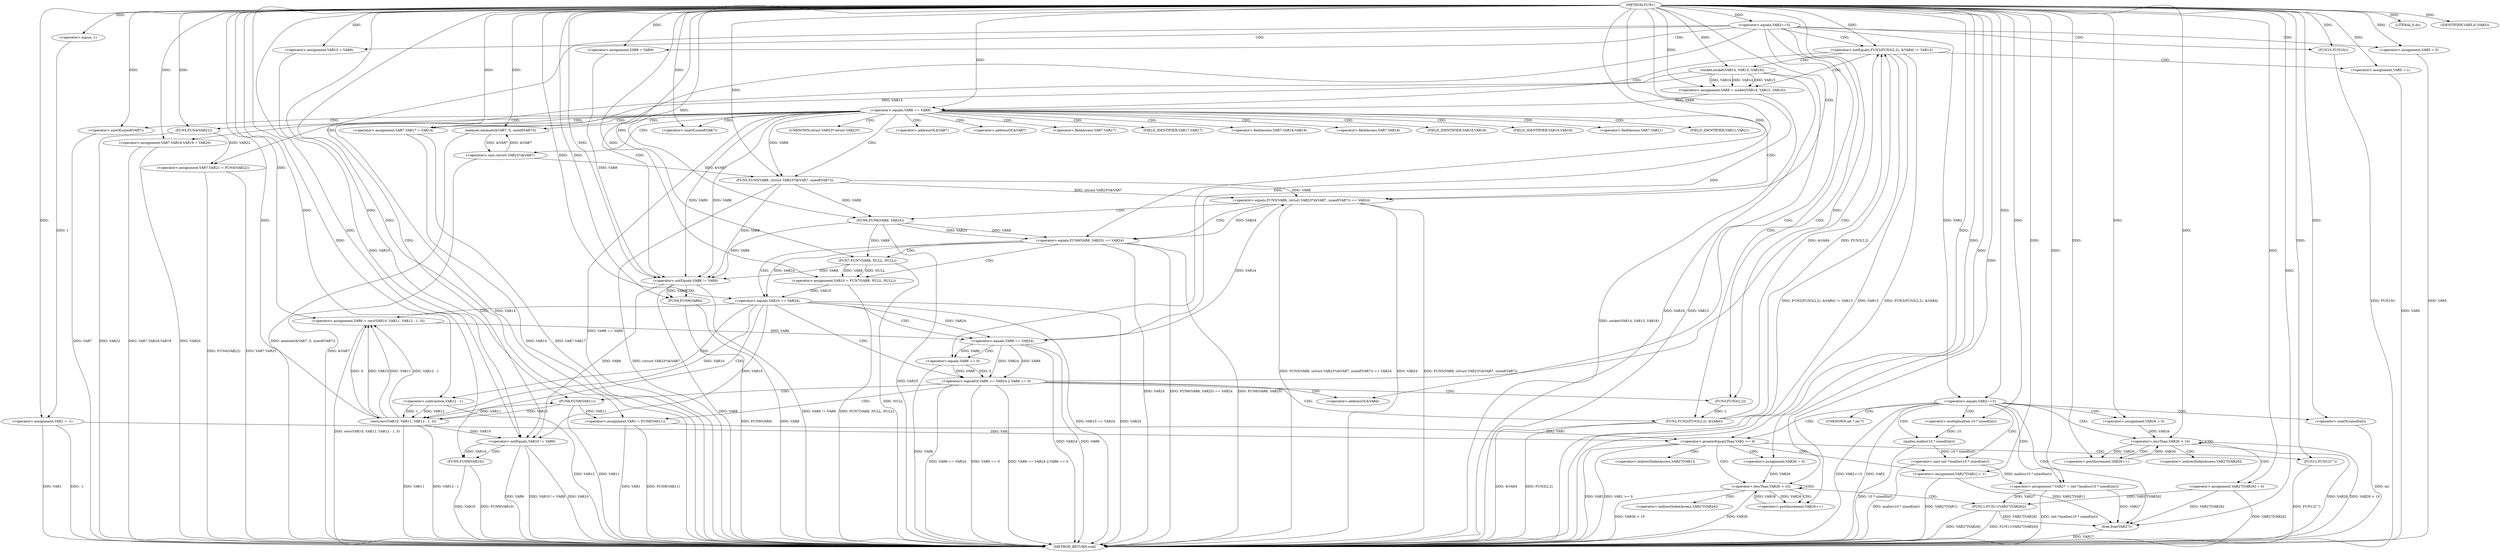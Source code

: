 digraph FUN1 {  
"1000100" [label = "(METHOD,FUN1)" ]
"1000318" [label = "(METHOD_RETURN,void)" ]
"1000103" [label = "(<operator>.assignment,VAR1 = -1)" ]
"1000105" [label = "(<operator>.minus,-1)" ]
"1000108" [label = "(<operator>.equals,VAR2==5)" ]
"1000115" [label = "(<operator>.assignment,VAR5 = 0)" ]
"1000121" [label = "(<operator>.assignment,VAR8 = VAR9)" ]
"1000125" [label = "(<operator>.assignment,VAR10 = VAR9)" ]
"1000132" [label = "(<operator>.notEquals,FUN2(FUN3(2,2), &VAR4) != VAR13)" ]
"1000133" [label = "(FUN2,FUN2(FUN3(2,2), &VAR4))" ]
"1000134" [label = "(FUN3,FUN3(2,2))" ]
"1000142" [label = "(<operator>.assignment,VAR5 = 1)" ]
"1000145" [label = "(<operator>.assignment,VAR8 = socket(VAR14, VAR15, VAR16))" ]
"1000147" [label = "(socket,socket(VAR14, VAR15, VAR16))" ]
"1000152" [label = "(<operator>.equals,VAR8 == VAR9)" ]
"1000157" [label = "(memset,memset(&VAR7, 0, sizeof(VAR7)))" ]
"1000161" [label = "(<operator>.sizeOf,sizeof(VAR7))" ]
"1000163" [label = "(<operator>.assignment,VAR7.VAR17 = VAR14)" ]
"1000168" [label = "(<operator>.assignment,VAR7.VAR18.VAR19 = VAR20)" ]
"1000175" [label = "(<operator>.assignment,VAR7.VAR21 = FUN4(VAR22))" ]
"1000179" [label = "(FUN4,FUN4(VAR22))" ]
"1000182" [label = "(<operator>.equals,FUN5(VAR8, (struct VAR23*)&VAR7, sizeof(VAR7)) == VAR24)" ]
"1000183" [label = "(FUN5,FUN5(VAR8, (struct VAR23*)&VAR7, sizeof(VAR7)))" ]
"1000185" [label = "(<operator>.cast,(struct VAR23*)&VAR7)" ]
"1000189" [label = "(<operator>.sizeOf,sizeof(VAR7))" ]
"1000195" [label = "(<operator>.equals,FUN6(VAR8, VAR25) == VAR24)" ]
"1000196" [label = "(FUN6,FUN6(VAR8, VAR25))" ]
"1000202" [label = "(<operator>.assignment,VAR10 = FUN7(VAR8, NULL, NULL))" ]
"1000204" [label = "(FUN7,FUN7(VAR8, NULL, NULL))" ]
"1000209" [label = "(<operator>.equals,VAR10 == VAR24)" ]
"1000214" [label = "(<operator>.assignment,VAR6 = recv(VAR10, VAR11, VAR12 - 1, 0))" ]
"1000216" [label = "(recv,recv(VAR10, VAR11, VAR12 - 1, 0))" ]
"1000219" [label = "(<operator>.subtraction,VAR12 - 1)" ]
"1000224" [label = "(<operator>.logicalOr,VAR6 == VAR24 || VAR6 == 0)" ]
"1000225" [label = "(<operator>.equals,VAR6 == VAR24)" ]
"1000228" [label = "(<operator>.equals,VAR6 == 0)" ]
"1000233" [label = "(<operator>.assignment,VAR1 = FUN8(VAR11))" ]
"1000235" [label = "(FUN8,FUN8(VAR11))" ]
"1000237" [label = "(LITERAL,0,do)" ]
"1000239" [label = "(<operator>.notEquals,VAR8 != VAR9)" ]
"1000243" [label = "(FUN9,FUN9(VAR8))" ]
"1000246" [label = "(<operator>.notEquals,VAR10 != VAR9)" ]
"1000250" [label = "(FUN9,FUN9(VAR10))" ]
"1000253" [label = "(IDENTIFIER,VAR5,if (VAR5))" ]
"1000255" [label = "(FUN10,FUN10())" ]
"1000257" [label = "(<operator>.equals,VAR2==5)" ]
"1000264" [label = "(<operator>.assignment,* VAR27 = (int *)malloc(10 * sizeof(int)))" ]
"1000266" [label = "(<operator>.cast,(int *)malloc(10 * sizeof(int)))" ]
"1000268" [label = "(malloc,malloc(10 * sizeof(int)))" ]
"1000269" [label = "(<operator>.multiplication,10 * sizeof(int))" ]
"1000271" [label = "(<operator>.sizeOf,sizeof(int))" ]
"1000274" [label = "(<operator>.assignment,VAR26 = 0)" ]
"1000277" [label = "(<operator>.lessThan,VAR26 < 10)" ]
"1000280" [label = "(<operator>.postIncrement,VAR26++)" ]
"1000283" [label = "(<operator>.assignment,VAR27[VAR26] = 0)" ]
"1000289" [label = "(<operator>.greaterEqualsThan,VAR1 >= 0)" ]
"1000293" [label = "(<operator>.assignment,VAR27[VAR1] = 1)" ]
"1000299" [label = "(<operator>.assignment,VAR26 = 0)" ]
"1000302" [label = "(<operator>.lessThan,VAR26 < 10)" ]
"1000305" [label = "(<operator>.postIncrement,VAR26++)" ]
"1000308" [label = "(FUN11,FUN11(VAR27[VAR26]))" ]
"1000314" [label = "(FUN12,FUN12(\"\"))" ]
"1000316" [label = "(free,free(VAR27))" ]
"1000137" [label = "(<operator>.addressOf,&VAR4)" ]
"1000158" [label = "(<operator>.addressOf,&VAR7)" ]
"1000164" [label = "(<operator>.fieldAccess,VAR7.VAR17)" ]
"1000166" [label = "(FIELD_IDENTIFIER,VAR17,VAR17)" ]
"1000169" [label = "(<operator>.fieldAccess,VAR7.VAR18.VAR19)" ]
"1000170" [label = "(<operator>.fieldAccess,VAR7.VAR18)" ]
"1000172" [label = "(FIELD_IDENTIFIER,VAR18,VAR18)" ]
"1000173" [label = "(FIELD_IDENTIFIER,VAR19,VAR19)" ]
"1000176" [label = "(<operator>.fieldAccess,VAR7.VAR21)" ]
"1000178" [label = "(FIELD_IDENTIFIER,VAR21,VAR21)" ]
"1000186" [label = "(UNKNOWN,struct VAR23*,struct VAR23*)" ]
"1000187" [label = "(<operator>.addressOf,&VAR7)" ]
"1000267" [label = "(UNKNOWN,int *,int *)" ]
"1000284" [label = "(<operator>.indirectIndexAccess,VAR27[VAR26])" ]
"1000294" [label = "(<operator>.indirectIndexAccess,VAR27[VAR1])" ]
"1000309" [label = "(<operator>.indirectIndexAccess,VAR27[VAR26])" ]
  "1000209" -> "1000318"  [ label = "DDG: VAR10 == VAR24"] 
  "1000183" -> "1000318"  [ label = "DDG: (struct VAR23*)&VAR7"] 
  "1000132" -> "1000318"  [ label = "DDG: FUN2(FUN3(2,2), &VAR4)"] 
  "1000195" -> "1000318"  [ label = "DDG: VAR24"] 
  "1000209" -> "1000318"  [ label = "DDG: VAR24"] 
  "1000182" -> "1000318"  [ label = "DDG: FUN5(VAR8, (struct VAR23*)&VAR7, sizeof(VAR7)) == VAR24"] 
  "1000246" -> "1000318"  [ label = "DDG: VAR9"] 
  "1000163" -> "1000318"  [ label = "DDG: VAR7.VAR17"] 
  "1000308" -> "1000318"  [ label = "DDG: VAR27[VAR26]"] 
  "1000185" -> "1000318"  [ label = "DDG: &VAR7"] 
  "1000224" -> "1000318"  [ label = "DDG: VAR6 == VAR24"] 
  "1000250" -> "1000318"  [ label = "DDG: VAR10"] 
  "1000225" -> "1000318"  [ label = "DDG: VAR24"] 
  "1000283" -> "1000318"  [ label = "DDG: VAR27[VAR26]"] 
  "1000293" -> "1000318"  [ label = "DDG: VAR27[VAR1]"] 
  "1000235" -> "1000318"  [ label = "DDG: VAR11"] 
  "1000239" -> "1000318"  [ label = "DDG: VAR8 != VAR9"] 
  "1000289" -> "1000318"  [ label = "DDG: VAR1"] 
  "1000168" -> "1000318"  [ label = "DDG: VAR7.VAR18.VAR19"] 
  "1000233" -> "1000318"  [ label = "DDG: FUN8(VAR11)"] 
  "1000189" -> "1000318"  [ label = "DDG: VAR7"] 
  "1000214" -> "1000318"  [ label = "DDG: recv(VAR10, VAR11, VAR12 - 1, 0)"] 
  "1000157" -> "1000318"  [ label = "DDG: memset(&VAR7, 0, sizeof(VAR7))"] 
  "1000175" -> "1000318"  [ label = "DDG: FUN4(VAR22)"] 
  "1000255" -> "1000318"  [ label = "DDG: FUN10()"] 
  "1000103" -> "1000318"  [ label = "DDG: VAR1"] 
  "1000302" -> "1000318"  [ label = "DDG: VAR26"] 
  "1000225" -> "1000318"  [ label = "DDG: VAR6"] 
  "1000216" -> "1000318"  [ label = "DDG: VAR12 - 1"] 
  "1000103" -> "1000318"  [ label = "DDG: -1"] 
  "1000239" -> "1000318"  [ label = "DDG: VAR8"] 
  "1000224" -> "1000318"  [ label = "DDG: VAR6 == 0"] 
  "1000204" -> "1000318"  [ label = "DDG: NULL"] 
  "1000132" -> "1000318"  [ label = "DDG: FUN2(FUN3(2,2), &VAR4) != VAR13"] 
  "1000132" -> "1000318"  [ label = "DDG: VAR13"] 
  "1000268" -> "1000318"  [ label = "DDG: 10 * sizeof(int)"] 
  "1000195" -> "1000318"  [ label = "DDG: FUN6(VAR8, VAR25) == VAR24"] 
  "1000152" -> "1000318"  [ label = "DDG: VAR8 == VAR9"] 
  "1000266" -> "1000318"  [ label = "DDG: malloc(10 * sizeof(int))"] 
  "1000228" -> "1000318"  [ label = "DDG: VAR6"] 
  "1000163" -> "1000318"  [ label = "DDG: VAR14"] 
  "1000289" -> "1000318"  [ label = "DDG: VAR1 >= 0"] 
  "1000133" -> "1000318"  [ label = "DDG: FUN3(2,2)"] 
  "1000182" -> "1000318"  [ label = "DDG: VAR24"] 
  "1000179" -> "1000318"  [ label = "DDG: VAR22"] 
  "1000216" -> "1000318"  [ label = "DDG: VAR11"] 
  "1000147" -> "1000318"  [ label = "DDG: VAR15"] 
  "1000257" -> "1000318"  [ label = "DDG: VAR2"] 
  "1000147" -> "1000318"  [ label = "DDG: VAR14"] 
  "1000175" -> "1000318"  [ label = "DDG: VAR7.VAR21"] 
  "1000264" -> "1000318"  [ label = "DDG: (int *)malloc(10 * sizeof(int))"] 
  "1000302" -> "1000318"  [ label = "DDG: VAR26 < 10"] 
  "1000277" -> "1000318"  [ label = "DDG: VAR26"] 
  "1000233" -> "1000318"  [ label = "DDG: VAR1"] 
  "1000142" -> "1000318"  [ label = "DDG: VAR5"] 
  "1000277" -> "1000318"  [ label = "DDG: VAR26 < 10"] 
  "1000219" -> "1000318"  [ label = "DDG: VAR12"] 
  "1000243" -> "1000318"  [ label = "DDG: VAR8"] 
  "1000147" -> "1000318"  [ label = "DDG: VAR16"] 
  "1000257" -> "1000318"  [ label = "DDG: VAR2==5"] 
  "1000250" -> "1000318"  [ label = "DDG: FUN9(VAR10)"] 
  "1000271" -> "1000318"  [ label = "DDG: int"] 
  "1000308" -> "1000318"  [ label = "DDG: FUN11(VAR27[VAR26])"] 
  "1000195" -> "1000318"  [ label = "DDG: FUN6(VAR8, VAR25)"] 
  "1000246" -> "1000318"  [ label = "DDG: VAR10 != VAR9"] 
  "1000314" -> "1000318"  [ label = "DDG: FUN12(\"\")"] 
  "1000145" -> "1000318"  [ label = "DDG: socket(VAR14, VAR15, VAR16)"] 
  "1000115" -> "1000318"  [ label = "DDG: VAR5"] 
  "1000182" -> "1000318"  [ label = "DDG: FUN5(VAR8, (struct VAR23*)&VAR7, sizeof(VAR7))"] 
  "1000168" -> "1000318"  [ label = "DDG: VAR20"] 
  "1000133" -> "1000318"  [ label = "DDG: &VAR4"] 
  "1000243" -> "1000318"  [ label = "DDG: FUN9(VAR8)"] 
  "1000246" -> "1000318"  [ label = "DDG: VAR10"] 
  "1000224" -> "1000318"  [ label = "DDG: VAR6 == VAR24 || VAR6 == 0"] 
  "1000202" -> "1000318"  [ label = "DDG: FUN7(VAR8, NULL, NULL)"] 
  "1000196" -> "1000318"  [ label = "DDG: VAR25"] 
  "1000316" -> "1000318"  [ label = "DDG: VAR27"] 
  "1000105" -> "1000103"  [ label = "DDG: 1"] 
  "1000100" -> "1000103"  [ label = "DDG: "] 
  "1000100" -> "1000105"  [ label = "DDG: "] 
  "1000100" -> "1000108"  [ label = "DDG: "] 
  "1000100" -> "1000115"  [ label = "DDG: "] 
  "1000100" -> "1000121"  [ label = "DDG: "] 
  "1000100" -> "1000125"  [ label = "DDG: "] 
  "1000133" -> "1000132"  [ label = "DDG: FUN3(2,2)"] 
  "1000133" -> "1000132"  [ label = "DDG: &VAR4"] 
  "1000134" -> "1000133"  [ label = "DDG: 2"] 
  "1000100" -> "1000134"  [ label = "DDG: "] 
  "1000100" -> "1000132"  [ label = "DDG: "] 
  "1000100" -> "1000142"  [ label = "DDG: "] 
  "1000147" -> "1000145"  [ label = "DDG: VAR14"] 
  "1000147" -> "1000145"  [ label = "DDG: VAR15"] 
  "1000147" -> "1000145"  [ label = "DDG: VAR16"] 
  "1000100" -> "1000145"  [ label = "DDG: "] 
  "1000100" -> "1000147"  [ label = "DDG: "] 
  "1000145" -> "1000152"  [ label = "DDG: VAR8"] 
  "1000100" -> "1000152"  [ label = "DDG: "] 
  "1000185" -> "1000157"  [ label = "DDG: &VAR7"] 
  "1000100" -> "1000157"  [ label = "DDG: "] 
  "1000100" -> "1000161"  [ label = "DDG: "] 
  "1000147" -> "1000163"  [ label = "DDG: VAR14"] 
  "1000100" -> "1000163"  [ label = "DDG: "] 
  "1000100" -> "1000168"  [ label = "DDG: "] 
  "1000179" -> "1000175"  [ label = "DDG: VAR22"] 
  "1000100" -> "1000179"  [ label = "DDG: "] 
  "1000183" -> "1000182"  [ label = "DDG: VAR8"] 
  "1000183" -> "1000182"  [ label = "DDG: (struct VAR23*)&VAR7"] 
  "1000152" -> "1000183"  [ label = "DDG: VAR8"] 
  "1000100" -> "1000183"  [ label = "DDG: "] 
  "1000185" -> "1000183"  [ label = "DDG: &VAR7"] 
  "1000157" -> "1000185"  [ label = "DDG: &VAR7"] 
  "1000100" -> "1000189"  [ label = "DDG: "] 
  "1000225" -> "1000182"  [ label = "DDG: VAR24"] 
  "1000100" -> "1000182"  [ label = "DDG: "] 
  "1000196" -> "1000195"  [ label = "DDG: VAR8"] 
  "1000196" -> "1000195"  [ label = "DDG: VAR25"] 
  "1000183" -> "1000196"  [ label = "DDG: VAR8"] 
  "1000100" -> "1000196"  [ label = "DDG: "] 
  "1000182" -> "1000195"  [ label = "DDG: VAR24"] 
  "1000100" -> "1000195"  [ label = "DDG: "] 
  "1000204" -> "1000202"  [ label = "DDG: VAR8"] 
  "1000204" -> "1000202"  [ label = "DDG: NULL"] 
  "1000100" -> "1000202"  [ label = "DDG: "] 
  "1000196" -> "1000204"  [ label = "DDG: VAR8"] 
  "1000100" -> "1000204"  [ label = "DDG: "] 
  "1000202" -> "1000209"  [ label = "DDG: VAR10"] 
  "1000100" -> "1000209"  [ label = "DDG: "] 
  "1000195" -> "1000209"  [ label = "DDG: VAR24"] 
  "1000216" -> "1000214"  [ label = "DDG: VAR10"] 
  "1000216" -> "1000214"  [ label = "DDG: VAR11"] 
  "1000216" -> "1000214"  [ label = "DDG: VAR12 - 1"] 
  "1000216" -> "1000214"  [ label = "DDG: 0"] 
  "1000100" -> "1000214"  [ label = "DDG: "] 
  "1000209" -> "1000216"  [ label = "DDG: VAR10"] 
  "1000100" -> "1000216"  [ label = "DDG: "] 
  "1000235" -> "1000216"  [ label = "DDG: VAR11"] 
  "1000219" -> "1000216"  [ label = "DDG: VAR12"] 
  "1000219" -> "1000216"  [ label = "DDG: 1"] 
  "1000100" -> "1000219"  [ label = "DDG: "] 
  "1000225" -> "1000224"  [ label = "DDG: VAR6"] 
  "1000225" -> "1000224"  [ label = "DDG: VAR24"] 
  "1000214" -> "1000225"  [ label = "DDG: VAR6"] 
  "1000100" -> "1000225"  [ label = "DDG: "] 
  "1000209" -> "1000225"  [ label = "DDG: VAR24"] 
  "1000228" -> "1000224"  [ label = "DDG: VAR6"] 
  "1000228" -> "1000224"  [ label = "DDG: 0"] 
  "1000225" -> "1000228"  [ label = "DDG: VAR6"] 
  "1000100" -> "1000228"  [ label = "DDG: "] 
  "1000235" -> "1000233"  [ label = "DDG: VAR11"] 
  "1000100" -> "1000233"  [ label = "DDG: "] 
  "1000216" -> "1000235"  [ label = "DDG: VAR11"] 
  "1000100" -> "1000235"  [ label = "DDG: "] 
  "1000100" -> "1000237"  [ label = "DDG: "] 
  "1000183" -> "1000239"  [ label = "DDG: VAR8"] 
  "1000152" -> "1000239"  [ label = "DDG: VAR8"] 
  "1000196" -> "1000239"  [ label = "DDG: VAR8"] 
  "1000121" -> "1000239"  [ label = "DDG: VAR8"] 
  "1000204" -> "1000239"  [ label = "DDG: VAR8"] 
  "1000100" -> "1000239"  [ label = "DDG: "] 
  "1000152" -> "1000239"  [ label = "DDG: VAR9"] 
  "1000239" -> "1000243"  [ label = "DDG: VAR8"] 
  "1000100" -> "1000243"  [ label = "DDG: "] 
  "1000125" -> "1000246"  [ label = "DDG: VAR10"] 
  "1000209" -> "1000246"  [ label = "DDG: VAR10"] 
  "1000216" -> "1000246"  [ label = "DDG: VAR10"] 
  "1000100" -> "1000246"  [ label = "DDG: "] 
  "1000239" -> "1000246"  [ label = "DDG: VAR9"] 
  "1000246" -> "1000250"  [ label = "DDG: VAR10"] 
  "1000100" -> "1000250"  [ label = "DDG: "] 
  "1000100" -> "1000253"  [ label = "DDG: "] 
  "1000100" -> "1000255"  [ label = "DDG: "] 
  "1000108" -> "1000257"  [ label = "DDG: VAR2"] 
  "1000100" -> "1000257"  [ label = "DDG: "] 
  "1000266" -> "1000264"  [ label = "DDG: malloc(10 * sizeof(int))"] 
  "1000100" -> "1000264"  [ label = "DDG: "] 
  "1000268" -> "1000266"  [ label = "DDG: 10 * sizeof(int)"] 
  "1000269" -> "1000268"  [ label = "DDG: 10"] 
  "1000100" -> "1000269"  [ label = "DDG: "] 
  "1000100" -> "1000271"  [ label = "DDG: "] 
  "1000100" -> "1000274"  [ label = "DDG: "] 
  "1000274" -> "1000277"  [ label = "DDG: VAR26"] 
  "1000280" -> "1000277"  [ label = "DDG: VAR26"] 
  "1000100" -> "1000277"  [ label = "DDG: "] 
  "1000277" -> "1000280"  [ label = "DDG: VAR26"] 
  "1000100" -> "1000280"  [ label = "DDG: "] 
  "1000100" -> "1000283"  [ label = "DDG: "] 
  "1000103" -> "1000289"  [ label = "DDG: VAR1"] 
  "1000233" -> "1000289"  [ label = "DDG: VAR1"] 
  "1000100" -> "1000289"  [ label = "DDG: "] 
  "1000100" -> "1000293"  [ label = "DDG: "] 
  "1000100" -> "1000299"  [ label = "DDG: "] 
  "1000305" -> "1000302"  [ label = "DDG: VAR26"] 
  "1000299" -> "1000302"  [ label = "DDG: VAR26"] 
  "1000100" -> "1000302"  [ label = "DDG: "] 
  "1000302" -> "1000305"  [ label = "DDG: VAR26"] 
  "1000100" -> "1000305"  [ label = "DDG: "] 
  "1000283" -> "1000308"  [ label = "DDG: VAR27[VAR26]"] 
  "1000264" -> "1000308"  [ label = "DDG: VAR27"] 
  "1000100" -> "1000314"  [ label = "DDG: "] 
  "1000308" -> "1000316"  [ label = "DDG: VAR27[VAR26]"] 
  "1000264" -> "1000316"  [ label = "DDG: VAR27"] 
  "1000283" -> "1000316"  [ label = "DDG: VAR27[VAR26]"] 
  "1000293" -> "1000316"  [ label = "DDG: VAR27[VAR1]"] 
  "1000100" -> "1000316"  [ label = "DDG: "] 
  "1000108" -> "1000125"  [ label = "CDG: "] 
  "1000108" -> "1000133"  [ label = "CDG: "] 
  "1000108" -> "1000132"  [ label = "CDG: "] 
  "1000108" -> "1000239"  [ label = "CDG: "] 
  "1000108" -> "1000246"  [ label = "CDG: "] 
  "1000108" -> "1000121"  [ label = "CDG: "] 
  "1000108" -> "1000137"  [ label = "CDG: "] 
  "1000108" -> "1000115"  [ label = "CDG: "] 
  "1000108" -> "1000134"  [ label = "CDG: "] 
  "1000108" -> "1000255"  [ label = "CDG: "] 
  "1000132" -> "1000142"  [ label = "CDG: "] 
  "1000132" -> "1000145"  [ label = "CDG: "] 
  "1000132" -> "1000152"  [ label = "CDG: "] 
  "1000132" -> "1000147"  [ label = "CDG: "] 
  "1000152" -> "1000164"  [ label = "CDG: "] 
  "1000152" -> "1000161"  [ label = "CDG: "] 
  "1000152" -> "1000182"  [ label = "CDG: "] 
  "1000152" -> "1000166"  [ label = "CDG: "] 
  "1000152" -> "1000183"  [ label = "CDG: "] 
  "1000152" -> "1000157"  [ label = "CDG: "] 
  "1000152" -> "1000175"  [ label = "CDG: "] 
  "1000152" -> "1000179"  [ label = "CDG: "] 
  "1000152" -> "1000176"  [ label = "CDG: "] 
  "1000152" -> "1000187"  [ label = "CDG: "] 
  "1000152" -> "1000185"  [ label = "CDG: "] 
  "1000152" -> "1000186"  [ label = "CDG: "] 
  "1000152" -> "1000172"  [ label = "CDG: "] 
  "1000152" -> "1000189"  [ label = "CDG: "] 
  "1000152" -> "1000169"  [ label = "CDG: "] 
  "1000152" -> "1000163"  [ label = "CDG: "] 
  "1000152" -> "1000168"  [ label = "CDG: "] 
  "1000152" -> "1000178"  [ label = "CDG: "] 
  "1000152" -> "1000173"  [ label = "CDG: "] 
  "1000152" -> "1000158"  [ label = "CDG: "] 
  "1000152" -> "1000170"  [ label = "CDG: "] 
  "1000182" -> "1000195"  [ label = "CDG: "] 
  "1000182" -> "1000196"  [ label = "CDG: "] 
  "1000195" -> "1000204"  [ label = "CDG: "] 
  "1000195" -> "1000202"  [ label = "CDG: "] 
  "1000195" -> "1000209"  [ label = "CDG: "] 
  "1000209" -> "1000216"  [ label = "CDG: "] 
  "1000209" -> "1000219"  [ label = "CDG: "] 
  "1000209" -> "1000214"  [ label = "CDG: "] 
  "1000209" -> "1000224"  [ label = "CDG: "] 
  "1000209" -> "1000225"  [ label = "CDG: "] 
  "1000224" -> "1000233"  [ label = "CDG: "] 
  "1000224" -> "1000235"  [ label = "CDG: "] 
  "1000224" -> "1000133"  [ label = "CDG: "] 
  "1000224" -> "1000132"  [ label = "CDG: "] 
  "1000224" -> "1000137"  [ label = "CDG: "] 
  "1000224" -> "1000134"  [ label = "CDG: "] 
  "1000225" -> "1000228"  [ label = "CDG: "] 
  "1000239" -> "1000243"  [ label = "CDG: "] 
  "1000246" -> "1000250"  [ label = "CDG: "] 
  "1000257" -> "1000268"  [ label = "CDG: "] 
  "1000257" -> "1000274"  [ label = "CDG: "] 
  "1000257" -> "1000277"  [ label = "CDG: "] 
  "1000257" -> "1000316"  [ label = "CDG: "] 
  "1000257" -> "1000269"  [ label = "CDG: "] 
  "1000257" -> "1000289"  [ label = "CDG: "] 
  "1000257" -> "1000266"  [ label = "CDG: "] 
  "1000257" -> "1000271"  [ label = "CDG: "] 
  "1000257" -> "1000267"  [ label = "CDG: "] 
  "1000257" -> "1000264"  [ label = "CDG: "] 
  "1000277" -> "1000277"  [ label = "CDG: "] 
  "1000277" -> "1000284"  [ label = "CDG: "] 
  "1000277" -> "1000283"  [ label = "CDG: "] 
  "1000277" -> "1000280"  [ label = "CDG: "] 
  "1000289" -> "1000294"  [ label = "CDG: "] 
  "1000289" -> "1000293"  [ label = "CDG: "] 
  "1000289" -> "1000302"  [ label = "CDG: "] 
  "1000289" -> "1000314"  [ label = "CDG: "] 
  "1000289" -> "1000299"  [ label = "CDG: "] 
  "1000302" -> "1000305"  [ label = "CDG: "] 
  "1000302" -> "1000302"  [ label = "CDG: "] 
  "1000302" -> "1000308"  [ label = "CDG: "] 
  "1000302" -> "1000309"  [ label = "CDG: "] 
}
